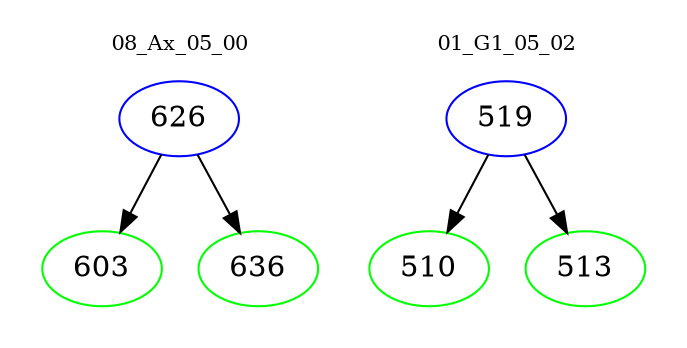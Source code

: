 digraph{
subgraph cluster_0 {
color = white
label = "08_Ax_05_00";
fontsize=10;
T0_626 [label="626", color="blue"]
T0_626 -> T0_603 [color="black"]
T0_603 [label="603", color="green"]
T0_626 -> T0_636 [color="black"]
T0_636 [label="636", color="green"]
}
subgraph cluster_1 {
color = white
label = "01_G1_05_02";
fontsize=10;
T1_519 [label="519", color="blue"]
T1_519 -> T1_510 [color="black"]
T1_510 [label="510", color="green"]
T1_519 -> T1_513 [color="black"]
T1_513 [label="513", color="green"]
}
}

